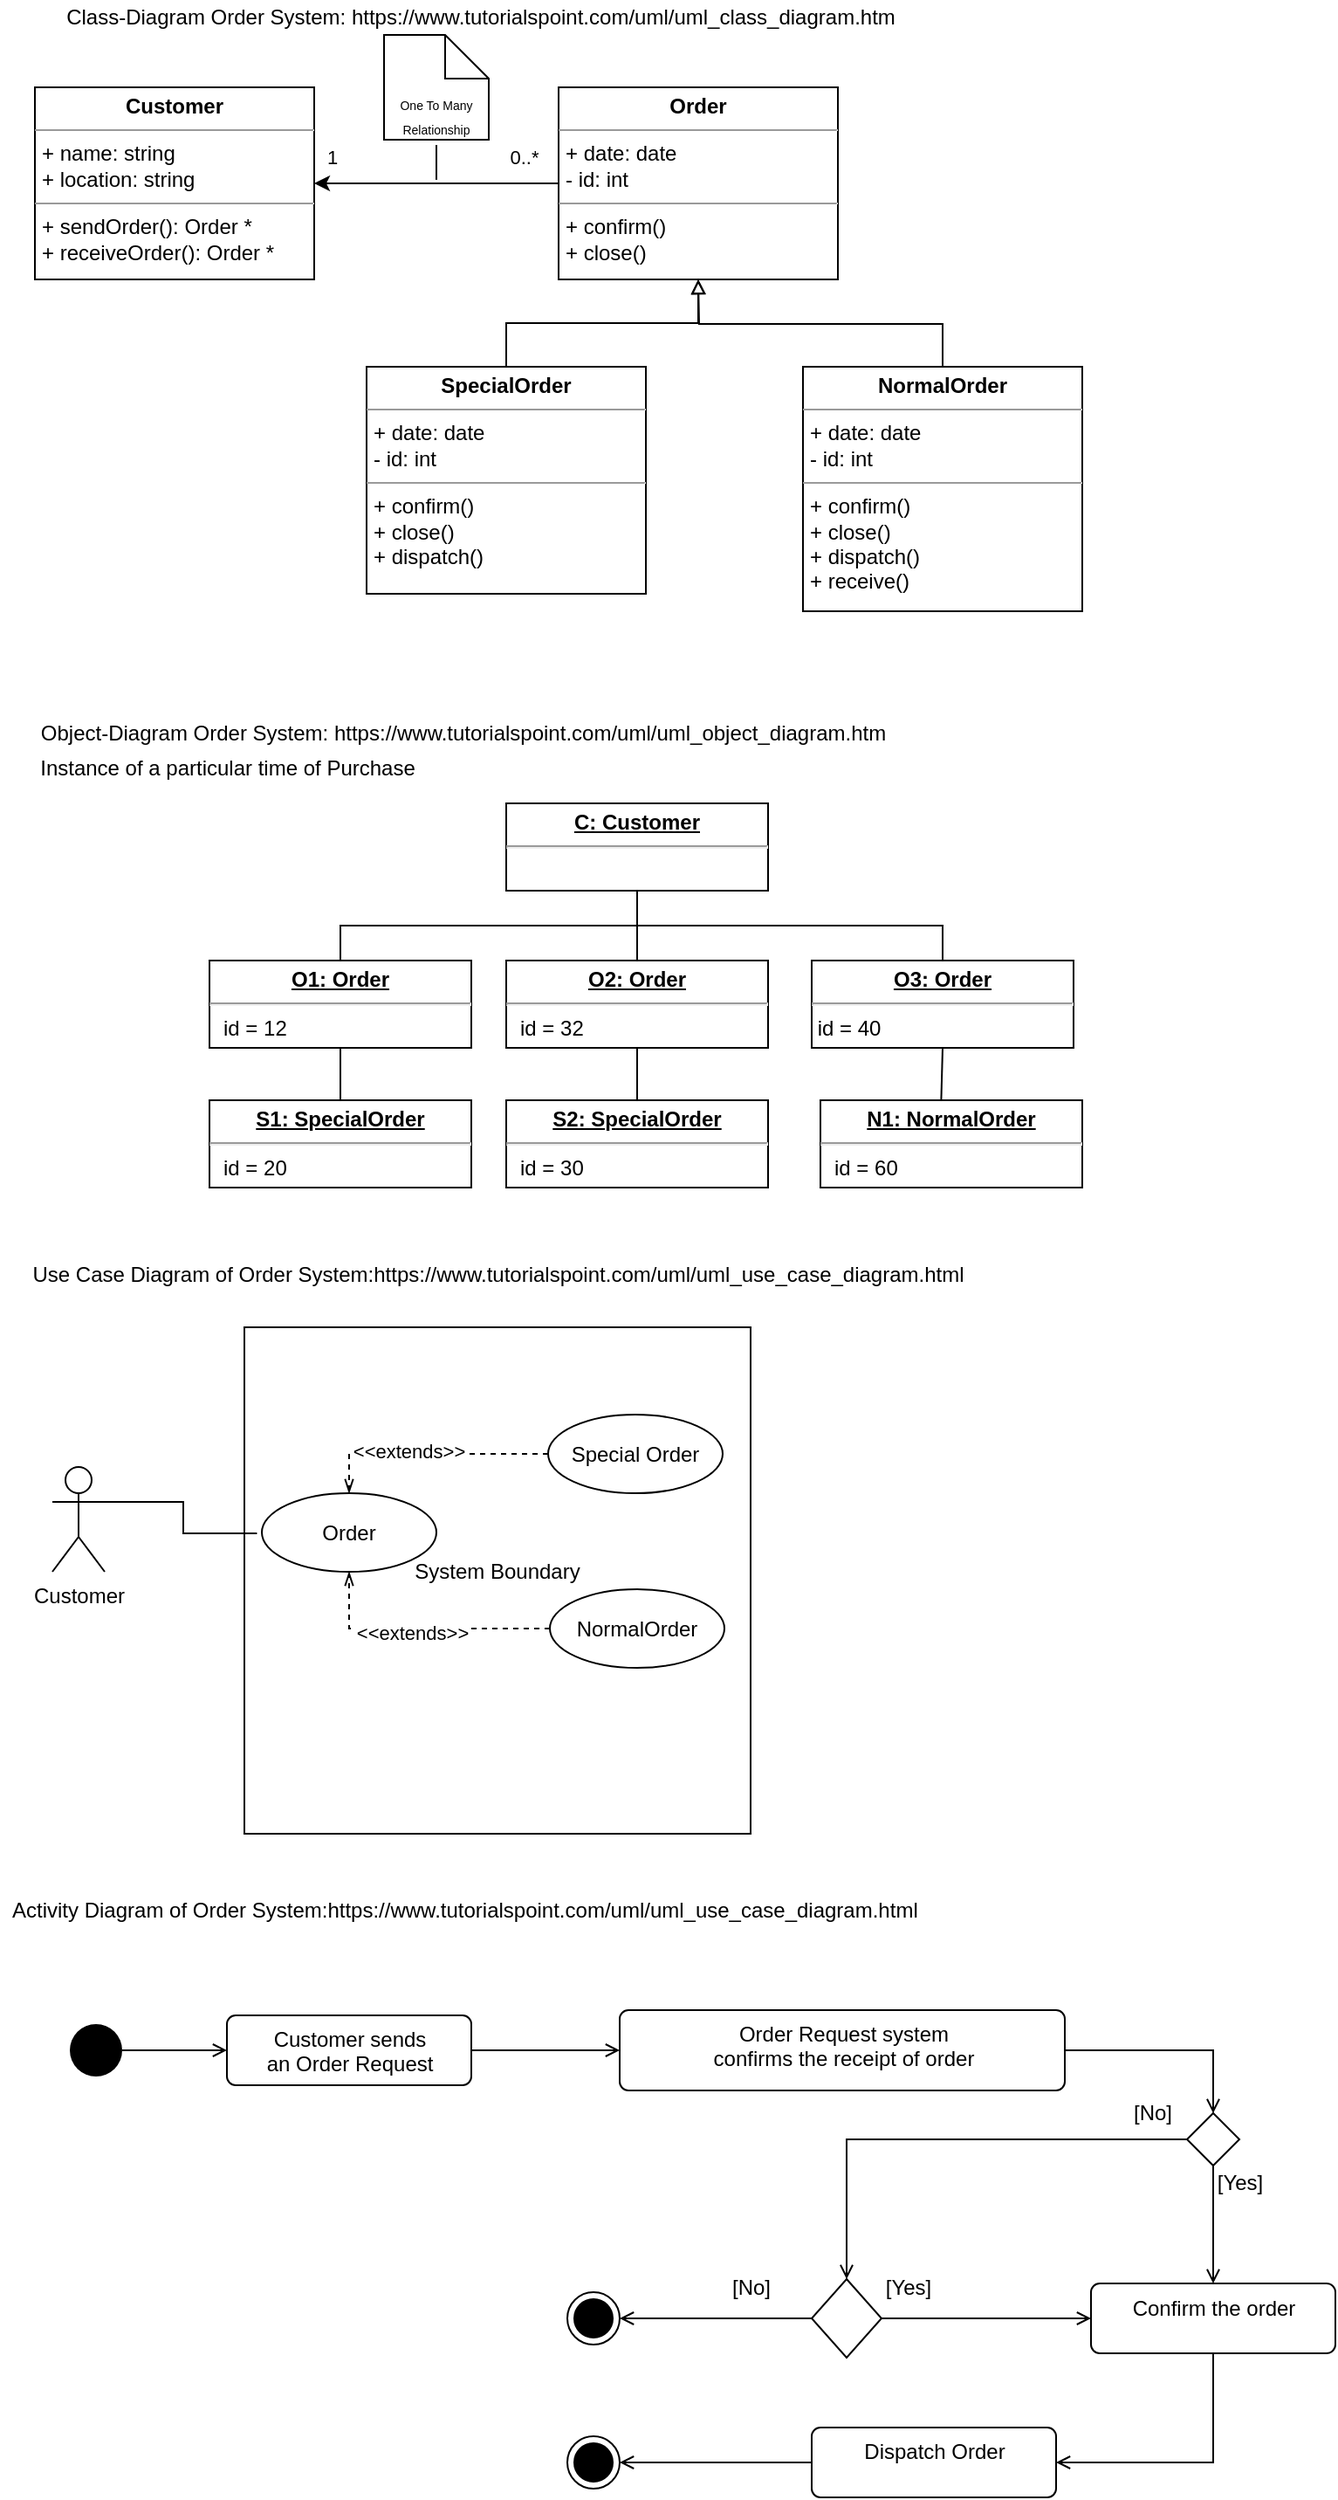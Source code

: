 <mxfile version="13.9.7" type="github">
  <diagram id="C5RBs43oDa-KdzZeNtuy" name="Page-1">
    <mxGraphModel dx="1030" dy="636" grid="1" gridSize="10" guides="1" tooltips="1" connect="1" arrows="1" fold="1" page="1" pageScale="1" pageWidth="827" pageHeight="1169" math="0" shadow="0">
      <root>
        <mxCell id="WIyWlLk6GJQsqaUBKTNV-0" />
        <mxCell id="WIyWlLk6GJQsqaUBKTNV-1" parent="WIyWlLk6GJQsqaUBKTNV-0" />
        <mxCell id="02pFC4renGjYFpaLX1sG-44" value="&lt;p style=&quot;line-height: 0%&quot;&gt;System Boundary&lt;br&gt;&lt;/p&gt;&lt;p style=&quot;line-height: 0%&quot;&gt;&lt;br&gt;&lt;/p&gt;&lt;p&gt;&lt;/p&gt;" style="rounded=0;whiteSpace=wrap;html=1;" vertex="1" parent="WIyWlLk6GJQsqaUBKTNV-1">
          <mxGeometry x="140" y="770" width="290" height="290" as="geometry" />
        </mxCell>
        <mxCell id="02pFC4renGjYFpaLX1sG-1" value="Class-Diagram Order System: https://www.tutorialspoint.com/uml/uml_class_diagram.htm" style="text;html=1;align=center;verticalAlign=middle;resizable=0;points=[];autosize=1;" vertex="1" parent="WIyWlLk6GJQsqaUBKTNV-1">
          <mxGeometry x="20" y="10" width="510" height="20" as="geometry" />
        </mxCell>
        <mxCell id="02pFC4renGjYFpaLX1sG-2" value="&lt;p style=&quot;margin: 0px ; margin-top: 4px ; text-align: center&quot;&gt;&lt;b&gt;Customer&lt;/b&gt;&lt;/p&gt;&lt;hr size=&quot;1&quot;&gt;&lt;p style=&quot;margin: 0px ; margin-left: 4px&quot;&gt;+ name: string&lt;/p&gt;&lt;p style=&quot;margin: 0px ; margin-left: 4px&quot;&gt;+ location: string&lt;br&gt;&lt;/p&gt;&lt;hr size=&quot;1&quot;&gt;&lt;p style=&quot;margin: 0px ; margin-left: 4px&quot;&gt;+ sendOrder(): Order *&lt;br&gt;&lt;/p&gt;&lt;p style=&quot;margin: 0px ; margin-left: 4px&quot;&gt;+ receiveOrder(): Order *&lt;br&gt;&lt;/p&gt;" style="verticalAlign=top;align=left;overflow=fill;fontSize=12;fontFamily=Helvetica;html=1;" vertex="1" parent="WIyWlLk6GJQsqaUBKTNV-1">
          <mxGeometry x="20" y="60" width="160" height="110" as="geometry" />
        </mxCell>
        <mxCell id="02pFC4renGjYFpaLX1sG-5" style="edgeStyle=orthogonalEdgeStyle;rounded=0;orthogonalLoop=1;jettySize=auto;html=1;exitX=0;exitY=0.5;exitDx=0;exitDy=0;entryX=1;entryY=0.5;entryDx=0;entryDy=0;" edge="1" parent="WIyWlLk6GJQsqaUBKTNV-1" source="02pFC4renGjYFpaLX1sG-3" target="02pFC4renGjYFpaLX1sG-2">
          <mxGeometry relative="1" as="geometry" />
        </mxCell>
        <mxCell id="02pFC4renGjYFpaLX1sG-6" value="1" style="edgeLabel;html=1;align=center;verticalAlign=middle;resizable=0;points=[];" vertex="1" connectable="0" parent="02pFC4renGjYFpaLX1sG-5">
          <mxGeometry x="-0.137" relative="1" as="geometry">
            <mxPoint x="-69.6" y="-15" as="offset" />
          </mxGeometry>
        </mxCell>
        <mxCell id="02pFC4renGjYFpaLX1sG-7" value="0..*" style="edgeLabel;html=1;align=center;verticalAlign=middle;resizable=0;points=[];" vertex="1" connectable="0" parent="02pFC4renGjYFpaLX1sG-5">
          <mxGeometry x="-0.177" y="-1" relative="1" as="geometry">
            <mxPoint x="37.6" y="-14" as="offset" />
          </mxGeometry>
        </mxCell>
        <mxCell id="02pFC4renGjYFpaLX1sG-3" value="&lt;p style=&quot;margin: 0px ; margin-top: 4px ; text-align: center&quot;&gt;&lt;b&gt;Order&lt;/b&gt;&lt;/p&gt;&lt;hr size=&quot;1&quot;&gt;&lt;p style=&quot;margin: 0px ; margin-left: 4px&quot;&gt;+ date: date&lt;br&gt;&lt;/p&gt;&lt;p style=&quot;margin: 0px ; margin-left: 4px&quot;&gt;- id: int&lt;br&gt;&lt;/p&gt;&lt;hr size=&quot;1&quot;&gt;&lt;p style=&quot;margin: 0px ; margin-left: 4px&quot;&gt;+ confirm()&lt;br&gt;&lt;/p&gt;&lt;p style=&quot;margin: 0px ; margin-left: 4px&quot;&gt;+ close() &lt;br&gt;&lt;/p&gt;" style="verticalAlign=top;align=left;overflow=fill;fontSize=12;fontFamily=Helvetica;html=1;" vertex="1" parent="WIyWlLk6GJQsqaUBKTNV-1">
          <mxGeometry x="320" y="60" width="160" height="110" as="geometry" />
        </mxCell>
        <mxCell id="02pFC4renGjYFpaLX1sG-10" style="edgeStyle=orthogonalEdgeStyle;rounded=0;orthogonalLoop=1;jettySize=auto;html=1;exitX=0.5;exitY=0;exitDx=0;exitDy=0;entryX=0.5;entryY=1;entryDx=0;entryDy=0;endArrow=block;endFill=0;" edge="1" parent="WIyWlLk6GJQsqaUBKTNV-1" source="02pFC4renGjYFpaLX1sG-8" target="02pFC4renGjYFpaLX1sG-3">
          <mxGeometry relative="1" as="geometry" />
        </mxCell>
        <mxCell id="02pFC4renGjYFpaLX1sG-8" value="&lt;p style=&quot;margin: 0px ; margin-top: 4px ; text-align: center&quot;&gt;&lt;b&gt;SpecialOrder&lt;/b&gt;&lt;/p&gt;&lt;hr size=&quot;1&quot;&gt;&lt;p style=&quot;margin: 0px ; margin-left: 4px&quot;&gt;+ date: date&lt;br&gt;&lt;/p&gt;&lt;p style=&quot;margin: 0px ; margin-left: 4px&quot;&gt;- id: int&lt;br&gt;&lt;/p&gt;&lt;hr size=&quot;1&quot;&gt;&lt;p style=&quot;margin: 0px ; margin-left: 4px&quot;&gt;+ confirm()&lt;br&gt;&lt;/p&gt;&lt;p style=&quot;margin: 0px ; margin-left: 4px&quot;&gt;+ close()&amp;nbsp;&lt;/p&gt;&lt;p style=&quot;margin: 0px ; margin-left: 4px&quot;&gt;+ dispatch()&lt;br&gt;&lt;/p&gt;" style="verticalAlign=top;align=left;overflow=fill;fontSize=12;fontFamily=Helvetica;html=1;" vertex="1" parent="WIyWlLk6GJQsqaUBKTNV-1">
          <mxGeometry x="210" y="220" width="160" height="130" as="geometry" />
        </mxCell>
        <mxCell id="02pFC4renGjYFpaLX1sG-11" style="edgeStyle=orthogonalEdgeStyle;rounded=0;orthogonalLoop=1;jettySize=auto;html=1;exitX=0.5;exitY=0;exitDx=0;exitDy=0;endArrow=block;endFill=0;" edge="1" parent="WIyWlLk6GJQsqaUBKTNV-1" source="02pFC4renGjYFpaLX1sG-9">
          <mxGeometry relative="1" as="geometry">
            <mxPoint x="400" y="170" as="targetPoint" />
          </mxGeometry>
        </mxCell>
        <mxCell id="02pFC4renGjYFpaLX1sG-9" value="&lt;p style=&quot;margin: 0px ; margin-top: 4px ; text-align: center&quot;&gt;&lt;b&gt;NormalOrder&lt;/b&gt;&lt;/p&gt;&lt;hr size=&quot;1&quot;&gt;&lt;p style=&quot;margin: 0px ; margin-left: 4px&quot;&gt;+ date: date&lt;br&gt;&lt;/p&gt;&lt;p style=&quot;margin: 0px ; margin-left: 4px&quot;&gt;- id: int&lt;br&gt;&lt;/p&gt;&lt;hr size=&quot;1&quot;&gt;&lt;p style=&quot;margin: 0px ; margin-left: 4px&quot;&gt;+ confirm()&lt;br&gt;&lt;/p&gt;&lt;p style=&quot;margin: 0px ; margin-left: 4px&quot;&gt;+ close()&amp;nbsp;&lt;/p&gt;&lt;p style=&quot;margin: 0px ; margin-left: 4px&quot;&gt;+ dispatch()&lt;/p&gt;&lt;p style=&quot;margin: 0px ; margin-left: 4px&quot;&gt;+ receive()&lt;br&gt;&lt;/p&gt;" style="verticalAlign=top;align=left;overflow=fill;fontSize=12;fontFamily=Helvetica;html=1;" vertex="1" parent="WIyWlLk6GJQsqaUBKTNV-1">
          <mxGeometry x="460" y="220" width="160" height="140" as="geometry" />
        </mxCell>
        <mxCell id="02pFC4renGjYFpaLX1sG-13" style="edgeStyle=orthogonalEdgeStyle;rounded=0;orthogonalLoop=1;jettySize=auto;html=1;exitX=0.5;exitY=1;exitDx=0;exitDy=0;exitPerimeter=0;endArrow=none;endFill=0;" edge="1" parent="WIyWlLk6GJQsqaUBKTNV-1">
          <mxGeometry relative="1" as="geometry">
            <mxPoint x="250" y="113" as="targetPoint" />
            <mxPoint x="250" y="93" as="sourcePoint" />
          </mxGeometry>
        </mxCell>
        <mxCell id="02pFC4renGjYFpaLX1sG-12" value="&lt;font style=&quot;font-size: 7px&quot;&gt;One To Many Relationship&lt;/font&gt;" style="shape=note2;boundedLbl=1;whiteSpace=wrap;html=1;size=25;verticalAlign=top;align=center;" vertex="1" parent="WIyWlLk6GJQsqaUBKTNV-1">
          <mxGeometry x="220" y="30" width="60" height="60" as="geometry" />
        </mxCell>
        <mxCell id="02pFC4renGjYFpaLX1sG-14" value="Object-Diagram Order System: https://www.tutorialspoint.com/uml/uml_object_diagram.htm" style="text;html=1;align=center;verticalAlign=middle;resizable=0;points=[];autosize=1;" vertex="1" parent="WIyWlLk6GJQsqaUBKTNV-1">
          <mxGeometry x="10" y="420" width="510" height="20" as="geometry" />
        </mxCell>
        <mxCell id="02pFC4renGjYFpaLX1sG-16" value="&lt;p style=&quot;margin: 0px ; margin-top: 4px ; text-align: center ; text-decoration: underline&quot;&gt;&lt;b&gt;C: Customer&lt;br&gt;&lt;/b&gt;&lt;/p&gt;&lt;hr&gt;&lt;p style=&quot;margin: 0px ; margin-left: 8px&quot;&gt;&lt;br&gt;&lt;/p&gt;" style="verticalAlign=top;align=left;overflow=fill;fontSize=12;fontFamily=Helvetica;html=1;" vertex="1" parent="WIyWlLk6GJQsqaUBKTNV-1">
          <mxGeometry x="290" y="470" width="150" height="50" as="geometry" />
        </mxCell>
        <mxCell id="02pFC4renGjYFpaLX1sG-24" style="edgeStyle=orthogonalEdgeStyle;rounded=0;orthogonalLoop=1;jettySize=auto;html=1;exitX=0.5;exitY=0;exitDx=0;exitDy=0;entryX=0.5;entryY=1;entryDx=0;entryDy=0;endArrow=none;endFill=0;" edge="1" parent="WIyWlLk6GJQsqaUBKTNV-1" source="02pFC4renGjYFpaLX1sG-17" target="02pFC4renGjYFpaLX1sG-16">
          <mxGeometry relative="1" as="geometry" />
        </mxCell>
        <mxCell id="02pFC4renGjYFpaLX1sG-27" style="edgeStyle=orthogonalEdgeStyle;rounded=0;orthogonalLoop=1;jettySize=auto;html=1;exitX=0.5;exitY=1;exitDx=0;exitDy=0;entryX=0.5;entryY=0;entryDx=0;entryDy=0;endArrow=none;endFill=0;" edge="1" parent="WIyWlLk6GJQsqaUBKTNV-1" source="02pFC4renGjYFpaLX1sG-17" target="02pFC4renGjYFpaLX1sG-21">
          <mxGeometry relative="1" as="geometry" />
        </mxCell>
        <mxCell id="02pFC4renGjYFpaLX1sG-17" value="&lt;p style=&quot;margin: 0px ; margin-top: 4px ; text-align: center ; text-decoration: underline&quot;&gt;&lt;b&gt;O1: Order&lt;br&gt;&lt;/b&gt;&lt;/p&gt;&lt;hr&gt;&lt;p style=&quot;margin: 0px ; margin-left: 8px&quot;&gt;id = 12 &lt;br&gt;&lt;/p&gt;" style="verticalAlign=top;align=left;overflow=fill;fontSize=12;fontFamily=Helvetica;html=1;" vertex="1" parent="WIyWlLk6GJQsqaUBKTNV-1">
          <mxGeometry x="120" y="560" width="150" height="50" as="geometry" />
        </mxCell>
        <mxCell id="02pFC4renGjYFpaLX1sG-18" value="Instance of a particular time of Purchase" style="text;html=1;align=center;verticalAlign=middle;resizable=0;points=[];autosize=1;" vertex="1" parent="WIyWlLk6GJQsqaUBKTNV-1">
          <mxGeometry x="10" y="440" width="240" height="20" as="geometry" />
        </mxCell>
        <mxCell id="02pFC4renGjYFpaLX1sG-26" style="edgeStyle=orthogonalEdgeStyle;rounded=0;orthogonalLoop=1;jettySize=auto;html=1;exitX=0.5;exitY=0;exitDx=0;exitDy=0;endArrow=none;endFill=0;" edge="1" parent="WIyWlLk6GJQsqaUBKTNV-1" source="02pFC4renGjYFpaLX1sG-19">
          <mxGeometry relative="1" as="geometry">
            <mxPoint x="365" y="520" as="targetPoint" />
          </mxGeometry>
        </mxCell>
        <mxCell id="02pFC4renGjYFpaLX1sG-28" style="edgeStyle=orthogonalEdgeStyle;rounded=0;orthogonalLoop=1;jettySize=auto;html=1;exitX=0.5;exitY=1;exitDx=0;exitDy=0;entryX=0.5;entryY=0;entryDx=0;entryDy=0;endArrow=none;endFill=0;" edge="1" parent="WIyWlLk6GJQsqaUBKTNV-1" source="02pFC4renGjYFpaLX1sG-19" target="02pFC4renGjYFpaLX1sG-22">
          <mxGeometry relative="1" as="geometry" />
        </mxCell>
        <mxCell id="02pFC4renGjYFpaLX1sG-19" value="&lt;p style=&quot;margin: 0px ; margin-top: 4px ; text-align: center ; text-decoration: underline&quot;&gt;&lt;b&gt;O2: Order&lt;br&gt;&lt;/b&gt;&lt;/p&gt;&lt;hr&gt;&lt;p style=&quot;margin: 0px ; margin-left: 8px&quot;&gt;id = 32&lt;br&gt;&lt;/p&gt;" style="verticalAlign=top;align=left;overflow=fill;fontSize=12;fontFamily=Helvetica;html=1;" vertex="1" parent="WIyWlLk6GJQsqaUBKTNV-1">
          <mxGeometry x="290" y="560" width="150" height="50" as="geometry" />
        </mxCell>
        <mxCell id="02pFC4renGjYFpaLX1sG-25" style="edgeStyle=orthogonalEdgeStyle;rounded=0;orthogonalLoop=1;jettySize=auto;html=1;exitX=0.5;exitY=0;exitDx=0;exitDy=0;entryX=0.5;entryY=1;entryDx=0;entryDy=0;endArrow=none;endFill=0;" edge="1" parent="WIyWlLk6GJQsqaUBKTNV-1" source="02pFC4renGjYFpaLX1sG-20" target="02pFC4renGjYFpaLX1sG-16">
          <mxGeometry relative="1" as="geometry" />
        </mxCell>
        <mxCell id="02pFC4renGjYFpaLX1sG-29" style="edgeStyle=orthogonalEdgeStyle;rounded=0;orthogonalLoop=1;jettySize=auto;html=1;exitX=0.5;exitY=1;exitDx=0;exitDy=0;entryX=0.461;entryY=0.034;entryDx=0;entryDy=0;entryPerimeter=0;endArrow=none;endFill=0;" edge="1" parent="WIyWlLk6GJQsqaUBKTNV-1" source="02pFC4renGjYFpaLX1sG-20" target="02pFC4renGjYFpaLX1sG-23">
          <mxGeometry relative="1" as="geometry" />
        </mxCell>
        <mxCell id="02pFC4renGjYFpaLX1sG-20" value="&lt;p style=&quot;margin: 0px ; margin-top: 4px ; text-align: center ; text-decoration: underline&quot;&gt;&lt;b&gt;O3: Order&lt;br&gt;&lt;/b&gt;&lt;/p&gt;&lt;hr&gt;&amp;nbsp;id = 40" style="verticalAlign=top;align=left;overflow=fill;fontSize=12;fontFamily=Helvetica;html=1;" vertex="1" parent="WIyWlLk6GJQsqaUBKTNV-1">
          <mxGeometry x="465" y="560" width="150" height="50" as="geometry" />
        </mxCell>
        <mxCell id="02pFC4renGjYFpaLX1sG-21" value="&lt;p style=&quot;margin: 0px ; margin-top: 4px ; text-align: center ; text-decoration: underline&quot;&gt;&lt;b&gt;S1: SpecialOrder&lt;br&gt;&lt;/b&gt;&lt;/p&gt;&lt;hr&gt;&lt;p style=&quot;margin: 0px ; margin-left: 8px&quot;&gt;id = 20&lt;/p&gt;" style="verticalAlign=top;align=left;overflow=fill;fontSize=12;fontFamily=Helvetica;html=1;" vertex="1" parent="WIyWlLk6GJQsqaUBKTNV-1">
          <mxGeometry x="120" y="640" width="150" height="50" as="geometry" />
        </mxCell>
        <mxCell id="02pFC4renGjYFpaLX1sG-22" value="&lt;p style=&quot;margin: 0px ; margin-top: 4px ; text-align: center ; text-decoration: underline&quot;&gt;&lt;b&gt;S2: SpecialOrder&lt;br&gt;&lt;/b&gt;&lt;/p&gt;&lt;hr&gt;&lt;p style=&quot;margin: 0px ; margin-left: 8px&quot;&gt;id = 30&lt;/p&gt;" style="verticalAlign=top;align=left;overflow=fill;fontSize=12;fontFamily=Helvetica;html=1;" vertex="1" parent="WIyWlLk6GJQsqaUBKTNV-1">
          <mxGeometry x="290" y="640" width="150" height="50" as="geometry" />
        </mxCell>
        <mxCell id="02pFC4renGjYFpaLX1sG-23" value="&lt;p style=&quot;margin: 0px ; margin-top: 4px ; text-align: center ; text-decoration: underline&quot;&gt;&lt;b&gt;N1: NormalOrder&lt;br&gt;&lt;/b&gt;&lt;/p&gt;&lt;hr&gt;&lt;p style=&quot;margin: 0px ; margin-left: 8px&quot;&gt;id = 60&lt;br&gt;&lt;/p&gt;" style="verticalAlign=top;align=left;overflow=fill;fontSize=12;fontFamily=Helvetica;html=1;" vertex="1" parent="WIyWlLk6GJQsqaUBKTNV-1">
          <mxGeometry x="470" y="640" width="150" height="50" as="geometry" />
        </mxCell>
        <mxCell id="02pFC4renGjYFpaLX1sG-30" value="Use Case Diagram of Order System:https://www.tutorialspoint.com/uml/uml_use_case_diagram.html" style="text;html=1;align=center;verticalAlign=middle;resizable=0;points=[];autosize=1;" vertex="1" parent="WIyWlLk6GJQsqaUBKTNV-1">
          <mxGeometry y="730" width="570" height="20" as="geometry" />
        </mxCell>
        <mxCell id="02pFC4renGjYFpaLX1sG-39" style="edgeStyle=orthogonalEdgeStyle;rounded=0;orthogonalLoop=1;jettySize=auto;html=1;exitX=1;exitY=0.333;exitDx=0;exitDy=0;exitPerimeter=0;entryX=-0.028;entryY=0.51;entryDx=0;entryDy=0;entryPerimeter=0;endArrow=none;endFill=0;" edge="1" parent="WIyWlLk6GJQsqaUBKTNV-1" source="02pFC4renGjYFpaLX1sG-31" target="02pFC4renGjYFpaLX1sG-36">
          <mxGeometry relative="1" as="geometry" />
        </mxCell>
        <mxCell id="02pFC4renGjYFpaLX1sG-31" value="Customer" style="shape=umlActor;verticalLabelPosition=bottom;verticalAlign=top;html=1;" vertex="1" parent="WIyWlLk6GJQsqaUBKTNV-1">
          <mxGeometry x="30" y="850" width="30" height="60" as="geometry" />
        </mxCell>
        <mxCell id="02pFC4renGjYFpaLX1sG-36" value="Order" style="ellipse;whiteSpace=wrap;html=1;" vertex="1" parent="WIyWlLk6GJQsqaUBKTNV-1">
          <mxGeometry x="150" y="865" width="100" height="45" as="geometry" />
        </mxCell>
        <mxCell id="02pFC4renGjYFpaLX1sG-40" style="edgeStyle=orthogonalEdgeStyle;rounded=0;orthogonalLoop=1;jettySize=auto;html=1;exitX=0;exitY=0.5;exitDx=0;exitDy=0;entryX=0.5;entryY=0;entryDx=0;entryDy=0;endArrow=openThin;endFill=0;dashed=1;" edge="1" parent="WIyWlLk6GJQsqaUBKTNV-1" source="02pFC4renGjYFpaLX1sG-37" target="02pFC4renGjYFpaLX1sG-36">
          <mxGeometry relative="1" as="geometry" />
        </mxCell>
        <mxCell id="02pFC4renGjYFpaLX1sG-42" value="&amp;lt;&amp;lt;extends&amp;gt;&amp;gt;" style="edgeLabel;html=1;align=center;verticalAlign=middle;resizable=0;points=[];" vertex="1" connectable="0" parent="02pFC4renGjYFpaLX1sG-40">
          <mxGeometry x="0.181" y="-2" relative="1" as="geometry">
            <mxPoint as="offset" />
          </mxGeometry>
        </mxCell>
        <mxCell id="02pFC4renGjYFpaLX1sG-37" value="Special Order" style="ellipse;whiteSpace=wrap;html=1;" vertex="1" parent="WIyWlLk6GJQsqaUBKTNV-1">
          <mxGeometry x="314" y="820" width="100" height="45" as="geometry" />
        </mxCell>
        <mxCell id="02pFC4renGjYFpaLX1sG-41" style="edgeStyle=orthogonalEdgeStyle;rounded=0;orthogonalLoop=1;jettySize=auto;html=1;exitX=0;exitY=0.5;exitDx=0;exitDy=0;entryX=0.5;entryY=1;entryDx=0;entryDy=0;endArrow=openThin;endFill=0;dashed=1;" edge="1" parent="WIyWlLk6GJQsqaUBKTNV-1" source="02pFC4renGjYFpaLX1sG-38" target="02pFC4renGjYFpaLX1sG-36">
          <mxGeometry relative="1" as="geometry" />
        </mxCell>
        <mxCell id="02pFC4renGjYFpaLX1sG-43" value="&amp;lt;&amp;lt;extends&amp;gt;&amp;gt;" style="edgeLabel;html=1;align=center;verticalAlign=middle;resizable=0;points=[];" vertex="1" connectable="0" parent="02pFC4renGjYFpaLX1sG-41">
          <mxGeometry x="0.074" y="2" relative="1" as="geometry">
            <mxPoint as="offset" />
          </mxGeometry>
        </mxCell>
        <mxCell id="02pFC4renGjYFpaLX1sG-38" value="NormalOrder" style="ellipse;whiteSpace=wrap;html=1;" vertex="1" parent="WIyWlLk6GJQsqaUBKTNV-1">
          <mxGeometry x="315" y="920" width="100" height="45" as="geometry" />
        </mxCell>
        <mxCell id="02pFC4renGjYFpaLX1sG-46" value="Activity Diagram of Order System:https://www.tutorialspoint.com/uml/uml_use_case_diagram.html" style="text;whiteSpace=wrap;html=1;" vertex="1" parent="WIyWlLk6GJQsqaUBKTNV-1">
          <mxGeometry x="5" y="1090" width="605" height="30" as="geometry" />
        </mxCell>
        <mxCell id="02pFC4renGjYFpaLX1sG-70" style="edgeStyle=orthogonalEdgeStyle;rounded=0;orthogonalLoop=1;jettySize=auto;html=1;exitX=1;exitY=0.5;exitDx=0;exitDy=0;entryX=0;entryY=0.5;entryDx=0;entryDy=0;endArrow=open;endFill=0;" edge="1" parent="WIyWlLk6GJQsqaUBKTNV-1" source="02pFC4renGjYFpaLX1sG-47" target="02pFC4renGjYFpaLX1sG-48">
          <mxGeometry relative="1" as="geometry" />
        </mxCell>
        <mxCell id="02pFC4renGjYFpaLX1sG-47" value="" style="ellipse;fillColor=#000000;strokeColor=none;shadow=0;" vertex="1" parent="WIyWlLk6GJQsqaUBKTNV-1">
          <mxGeometry x="40" y="1169" width="30" height="30" as="geometry" />
        </mxCell>
        <mxCell id="02pFC4renGjYFpaLX1sG-53" style="edgeStyle=orthogonalEdgeStyle;rounded=0;orthogonalLoop=1;jettySize=auto;html=1;exitX=1;exitY=0.5;exitDx=0;exitDy=0;entryX=0;entryY=0.5;entryDx=0;entryDy=0;endArrow=open;endFill=0;" edge="1" parent="WIyWlLk6GJQsqaUBKTNV-1" source="02pFC4renGjYFpaLX1sG-48" target="02pFC4renGjYFpaLX1sG-49">
          <mxGeometry relative="1" as="geometry" />
        </mxCell>
        <mxCell id="02pFC4renGjYFpaLX1sG-48" value="&lt;div&gt;&lt;font style=&quot;font-size: 12px&quot;&gt;Customer sends &lt;br&gt;&lt;/font&gt;&lt;/div&gt;&lt;div&gt;&lt;font style=&quot;font-size: 12px&quot;&gt;an Order Request&lt;/font&gt;&lt;/div&gt;" style="html=1;align=center;verticalAlign=top;rounded=1;absoluteArcSize=1;arcSize=10;dashed=0;shadow=0;" vertex="1" parent="WIyWlLk6GJQsqaUBKTNV-1">
          <mxGeometry x="130" y="1164" width="140" height="40" as="geometry" />
        </mxCell>
        <mxCell id="02pFC4renGjYFpaLX1sG-54" style="edgeStyle=orthogonalEdgeStyle;rounded=0;orthogonalLoop=1;jettySize=auto;html=1;exitX=1;exitY=0.5;exitDx=0;exitDy=0;entryX=0.5;entryY=0;entryDx=0;entryDy=0;endArrow=open;endFill=0;" edge="1" parent="WIyWlLk6GJQsqaUBKTNV-1" source="02pFC4renGjYFpaLX1sG-49" target="02pFC4renGjYFpaLX1sG-50">
          <mxGeometry relative="1" as="geometry" />
        </mxCell>
        <mxCell id="02pFC4renGjYFpaLX1sG-49" value="&lt;div&gt;&lt;font style=&quot;font-size: 12px&quot;&gt;Order Request system &lt;br&gt;&lt;/font&gt;&lt;/div&gt;&lt;div&gt;&lt;font style=&quot;font-size: 12px&quot;&gt;confirms the receipt of order&lt;/font&gt;&lt;br&gt;&lt;font style=&quot;font-size: 9px&quot;&gt;&lt;/font&gt;&lt;/div&gt;" style="html=1;align=center;verticalAlign=top;rounded=1;absoluteArcSize=1;arcSize=10;dashed=0;shadow=0;" vertex="1" parent="WIyWlLk6GJQsqaUBKTNV-1">
          <mxGeometry x="355" y="1161" width="255" height="46" as="geometry" />
        </mxCell>
        <mxCell id="02pFC4renGjYFpaLX1sG-55" style="edgeStyle=orthogonalEdgeStyle;rounded=0;orthogonalLoop=1;jettySize=auto;html=1;exitX=0.5;exitY=1;exitDx=0;exitDy=0;entryX=0.5;entryY=0;entryDx=0;entryDy=0;endArrow=open;endFill=0;" edge="1" parent="WIyWlLk6GJQsqaUBKTNV-1" source="02pFC4renGjYFpaLX1sG-50" target="02pFC4renGjYFpaLX1sG-51">
          <mxGeometry relative="1" as="geometry" />
        </mxCell>
        <mxCell id="02pFC4renGjYFpaLX1sG-63" style="edgeStyle=orthogonalEdgeStyle;rounded=0;orthogonalLoop=1;jettySize=auto;html=1;exitX=0;exitY=0.5;exitDx=0;exitDy=0;entryX=0.5;entryY=0;entryDx=0;entryDy=0;endArrow=open;endFill=0;" edge="1" parent="WIyWlLk6GJQsqaUBKTNV-1" source="02pFC4renGjYFpaLX1sG-50" target="02pFC4renGjYFpaLX1sG-52">
          <mxGeometry relative="1" as="geometry" />
        </mxCell>
        <mxCell id="02pFC4renGjYFpaLX1sG-50" value="" style="rhombus;shadow=0;" vertex="1" parent="WIyWlLk6GJQsqaUBKTNV-1">
          <mxGeometry x="680" y="1220" width="30" height="30" as="geometry" />
        </mxCell>
        <mxCell id="02pFC4renGjYFpaLX1sG-57" style="edgeStyle=orthogonalEdgeStyle;rounded=0;orthogonalLoop=1;jettySize=auto;html=1;exitX=0.5;exitY=1;exitDx=0;exitDy=0;entryX=1;entryY=0.5;entryDx=0;entryDy=0;endArrow=open;endFill=0;" edge="1" parent="WIyWlLk6GJQsqaUBKTNV-1" source="02pFC4renGjYFpaLX1sG-51" target="02pFC4renGjYFpaLX1sG-56">
          <mxGeometry relative="1" as="geometry" />
        </mxCell>
        <mxCell id="02pFC4renGjYFpaLX1sG-51" value="Confirm the order" style="html=1;align=center;verticalAlign=top;rounded=1;absoluteArcSize=1;arcSize=10;dashed=0;shadow=0;" vertex="1" parent="WIyWlLk6GJQsqaUBKTNV-1">
          <mxGeometry x="625" y="1317.5" width="140" height="40" as="geometry" />
        </mxCell>
        <mxCell id="02pFC4renGjYFpaLX1sG-62" style="edgeStyle=orthogonalEdgeStyle;rounded=0;orthogonalLoop=1;jettySize=auto;html=1;exitX=1;exitY=0.5;exitDx=0;exitDy=0;endArrow=open;endFill=0;entryX=0;entryY=0.5;entryDx=0;entryDy=0;" edge="1" parent="WIyWlLk6GJQsqaUBKTNV-1" source="02pFC4renGjYFpaLX1sG-52" target="02pFC4renGjYFpaLX1sG-51">
          <mxGeometry relative="1" as="geometry">
            <mxPoint x="620" y="1337.333" as="targetPoint" />
          </mxGeometry>
        </mxCell>
        <mxCell id="02pFC4renGjYFpaLX1sG-64" style="edgeStyle=orthogonalEdgeStyle;rounded=0;orthogonalLoop=1;jettySize=auto;html=1;exitX=0;exitY=0.5;exitDx=0;exitDy=0;endArrow=open;endFill=0;" edge="1" parent="WIyWlLk6GJQsqaUBKTNV-1" source="02pFC4renGjYFpaLX1sG-52" target="02pFC4renGjYFpaLX1sG-65">
          <mxGeometry relative="1" as="geometry">
            <mxPoint x="380" y="1340" as="targetPoint" />
          </mxGeometry>
        </mxCell>
        <mxCell id="02pFC4renGjYFpaLX1sG-52" value="" style="rhombus;shadow=0;" vertex="1" parent="WIyWlLk6GJQsqaUBKTNV-1">
          <mxGeometry x="465" y="1315" width="40" height="45" as="geometry" />
        </mxCell>
        <mxCell id="02pFC4renGjYFpaLX1sG-58" style="edgeStyle=orthogonalEdgeStyle;rounded=0;orthogonalLoop=1;jettySize=auto;html=1;exitX=0;exitY=0.5;exitDx=0;exitDy=0;endArrow=open;endFill=0;" edge="1" parent="WIyWlLk6GJQsqaUBKTNV-1" source="02pFC4renGjYFpaLX1sG-56" target="02pFC4renGjYFpaLX1sG-59">
          <mxGeometry relative="1" as="geometry">
            <mxPoint x="400" y="1419.833" as="targetPoint" />
          </mxGeometry>
        </mxCell>
        <mxCell id="02pFC4renGjYFpaLX1sG-56" value="Dispatch Order" style="html=1;align=center;verticalAlign=top;rounded=1;absoluteArcSize=1;arcSize=10;dashed=0;shadow=0;" vertex="1" parent="WIyWlLk6GJQsqaUBKTNV-1">
          <mxGeometry x="465" y="1400" width="140" height="40" as="geometry" />
        </mxCell>
        <mxCell id="02pFC4renGjYFpaLX1sG-59" value="" style="ellipse;html=1;shape=endState;fillColor=#000000;strokeColor=#000000;" vertex="1" parent="WIyWlLk6GJQsqaUBKTNV-1">
          <mxGeometry x="325" y="1405.003" width="30" height="30" as="geometry" />
        </mxCell>
        <mxCell id="02pFC4renGjYFpaLX1sG-65" value="" style="ellipse;html=1;shape=endState;fillColor=#000000;strokeColor=#000000;" vertex="1" parent="WIyWlLk6GJQsqaUBKTNV-1">
          <mxGeometry x="325" y="1322.5" width="30" height="30" as="geometry" />
        </mxCell>
        <mxCell id="02pFC4renGjYFpaLX1sG-66" value="[Yes]" style="text;html=1;align=center;verticalAlign=middle;resizable=0;points=[];autosize=1;" vertex="1" parent="WIyWlLk6GJQsqaUBKTNV-1">
          <mxGeometry x="690" y="1250" width="40" height="20" as="geometry" />
        </mxCell>
        <mxCell id="02pFC4renGjYFpaLX1sG-67" value="[No]" style="text;html=1;align=center;verticalAlign=middle;resizable=0;points=[];autosize=1;" vertex="1" parent="WIyWlLk6GJQsqaUBKTNV-1">
          <mxGeometry x="640" y="1210" width="40" height="20" as="geometry" />
        </mxCell>
        <mxCell id="02pFC4renGjYFpaLX1sG-68" value="[No]" style="text;html=1;align=center;verticalAlign=middle;resizable=0;points=[];autosize=1;" vertex="1" parent="WIyWlLk6GJQsqaUBKTNV-1">
          <mxGeometry x="410" y="1310" width="40" height="20" as="geometry" />
        </mxCell>
        <mxCell id="02pFC4renGjYFpaLX1sG-69" value="[Yes]" style="text;html=1;align=center;verticalAlign=middle;resizable=0;points=[];autosize=1;" vertex="1" parent="WIyWlLk6GJQsqaUBKTNV-1">
          <mxGeometry x="500" y="1310" width="40" height="20" as="geometry" />
        </mxCell>
      </root>
    </mxGraphModel>
  </diagram>
</mxfile>
